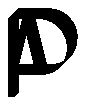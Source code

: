 

beginfig(10)
pickup penrazor xscaled 5pt yscaled 1pt rotated 45;
draw (10,0)--(10,30)--(20,30)..(30,15)..(20,10)--(10,10);
draw (10,10)--(15,30)--(20,10);


endfig;
end

